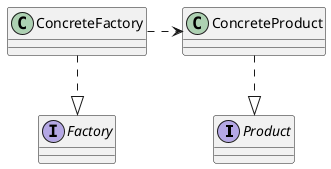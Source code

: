 @startuml

interface Product
interface Factory

class ConcreteProduct
class ConcreteFactory

ConcreteProduct ..|> Product
ConcreteFactory ..|> Factory
ConcreteFactory .> ConcreteProduct

@enduml